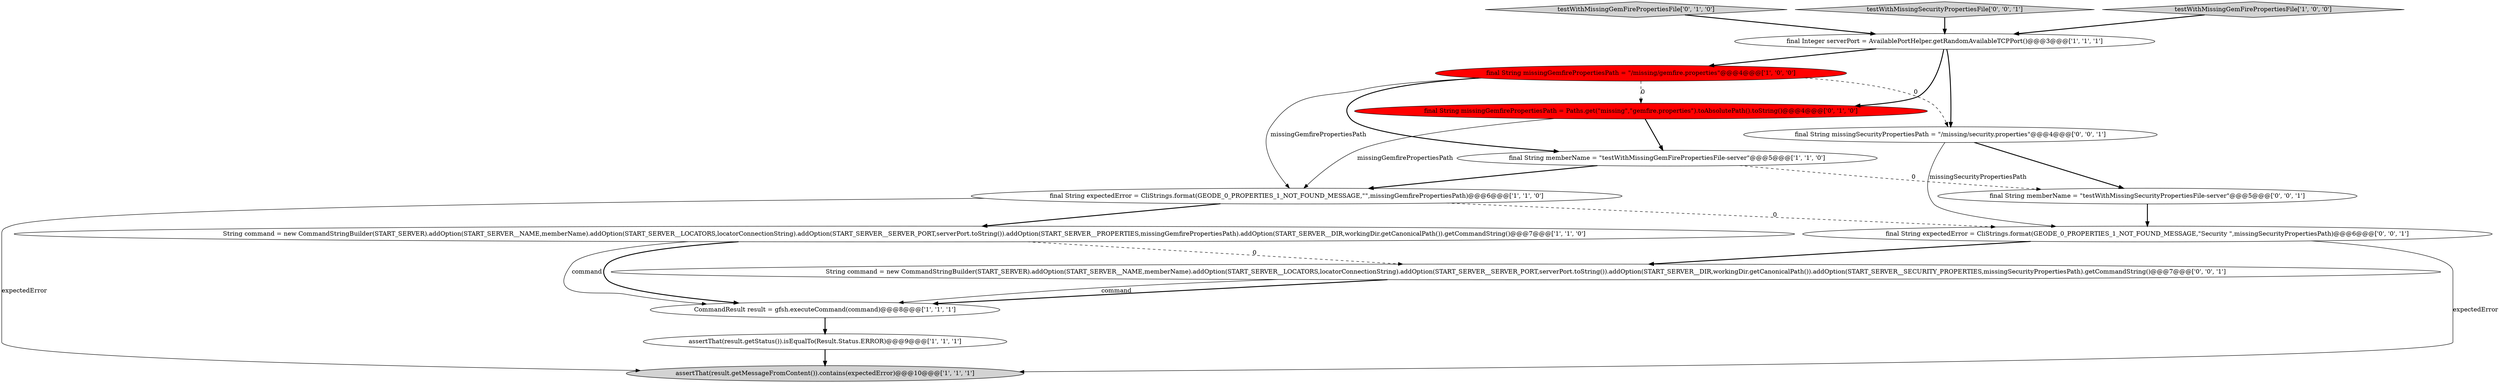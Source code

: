 digraph {
1 [style = filled, label = "final Integer serverPort = AvailablePortHelper.getRandomAvailableTCPPort()@@@3@@@['1', '1', '1']", fillcolor = white, shape = ellipse image = "AAA0AAABBB1BBB"];
3 [style = filled, label = "assertThat(result.getStatus()).isEqualTo(Result.Status.ERROR)@@@9@@@['1', '1', '1']", fillcolor = white, shape = ellipse image = "AAA0AAABBB1BBB"];
0 [style = filled, label = "final String expectedError = CliStrings.format(GEODE_0_PROPERTIES_1_NOT_FOUND_MESSAGE,\"\",missingGemfirePropertiesPath)@@@6@@@['1', '1', '0']", fillcolor = white, shape = ellipse image = "AAA0AAABBB1BBB"];
8 [style = filled, label = "String command = new CommandStringBuilder(START_SERVER).addOption(START_SERVER__NAME,memberName).addOption(START_SERVER__LOCATORS,locatorConnectionString).addOption(START_SERVER__SERVER_PORT,serverPort.toString()).addOption(START_SERVER__PROPERTIES,missingGemfirePropertiesPath).addOption(START_SERVER__DIR,workingDir.getCanonicalPath()).getCommandString()@@@7@@@['1', '1', '0']", fillcolor = white, shape = ellipse image = "AAA0AAABBB1BBB"];
4 [style = filled, label = "final String missingGemfirePropertiesPath = \"/missing/gemfire.properties\"@@@4@@@['1', '0', '0']", fillcolor = red, shape = ellipse image = "AAA1AAABBB1BBB"];
7 [style = filled, label = "CommandResult result = gfsh.executeCommand(command)@@@8@@@['1', '1', '1']", fillcolor = white, shape = ellipse image = "AAA0AAABBB1BBB"];
10 [style = filled, label = "testWithMissingGemFirePropertiesFile['0', '1', '0']", fillcolor = lightgray, shape = diamond image = "AAA0AAABBB2BBB"];
2 [style = filled, label = "final String memberName = \"testWithMissingGemFirePropertiesFile-server\"@@@5@@@['1', '1', '0']", fillcolor = white, shape = ellipse image = "AAA0AAABBB1BBB"];
9 [style = filled, label = "final String missingGemfirePropertiesPath = Paths.get(\"missing\",\"gemfire.properties\").toAbsolutePath().toString()@@@4@@@['0', '1', '0']", fillcolor = red, shape = ellipse image = "AAA1AAABBB2BBB"];
13 [style = filled, label = "final String memberName = \"testWithMissingSecurityPropertiesFile-server\"@@@5@@@['0', '0', '1']", fillcolor = white, shape = ellipse image = "AAA0AAABBB3BBB"];
12 [style = filled, label = "final String missingSecurityPropertiesPath = \"/missing/security.properties\"@@@4@@@['0', '0', '1']", fillcolor = white, shape = ellipse image = "AAA0AAABBB3BBB"];
5 [style = filled, label = "assertThat(result.getMessageFromContent()).contains(expectedError)@@@10@@@['1', '1', '1']", fillcolor = lightgray, shape = ellipse image = "AAA0AAABBB1BBB"];
11 [style = filled, label = "testWithMissingSecurityPropertiesFile['0', '0', '1']", fillcolor = lightgray, shape = diamond image = "AAA0AAABBB3BBB"];
15 [style = filled, label = "String command = new CommandStringBuilder(START_SERVER).addOption(START_SERVER__NAME,memberName).addOption(START_SERVER__LOCATORS,locatorConnectionString).addOption(START_SERVER__SERVER_PORT,serverPort.toString()).addOption(START_SERVER__DIR,workingDir.getCanonicalPath()).addOption(START_SERVER__SECURITY_PROPERTIES,missingSecurityPropertiesPath).getCommandString()@@@7@@@['0', '0', '1']", fillcolor = white, shape = ellipse image = "AAA0AAABBB3BBB"];
6 [style = filled, label = "testWithMissingGemFirePropertiesFile['1', '0', '0']", fillcolor = lightgray, shape = diamond image = "AAA0AAABBB1BBB"];
14 [style = filled, label = "final String expectedError = CliStrings.format(GEODE_0_PROPERTIES_1_NOT_FOUND_MESSAGE,\"Security \",missingSecurityPropertiesPath)@@@6@@@['0', '0', '1']", fillcolor = white, shape = ellipse image = "AAA0AAABBB3BBB"];
1->4 [style = bold, label=""];
15->7 [style = bold, label=""];
9->2 [style = bold, label=""];
11->1 [style = bold, label=""];
8->15 [style = dashed, label="0"];
14->5 [style = solid, label="expectedError"];
4->0 [style = solid, label="missingGemfirePropertiesPath"];
0->5 [style = solid, label="expectedError"];
4->2 [style = bold, label=""];
7->3 [style = bold, label=""];
1->9 [style = bold, label=""];
8->7 [style = bold, label=""];
4->12 [style = dashed, label="0"];
8->7 [style = solid, label="command"];
0->14 [style = dashed, label="0"];
6->1 [style = bold, label=""];
12->13 [style = bold, label=""];
4->9 [style = dashed, label="0"];
3->5 [style = bold, label=""];
2->0 [style = bold, label=""];
12->14 [style = solid, label="missingSecurityPropertiesPath"];
2->13 [style = dashed, label="0"];
0->8 [style = bold, label=""];
1->12 [style = bold, label=""];
15->7 [style = solid, label="command"];
14->15 [style = bold, label=""];
10->1 [style = bold, label=""];
13->14 [style = bold, label=""];
9->0 [style = solid, label="missingGemfirePropertiesPath"];
}
